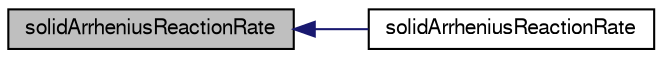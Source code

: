digraph "solidArrheniusReactionRate"
{
  bgcolor="transparent";
  edge [fontname="FreeSans",fontsize="10",labelfontname="FreeSans",labelfontsize="10"];
  node [fontname="FreeSans",fontsize="10",shape=record];
  rankdir="LR";
  Node1 [label="solidArrheniusReactionRate",height=0.2,width=0.4,color="black", fillcolor="grey75", style="filled", fontcolor="black"];
  Node1 -> Node2 [dir="back",color="midnightblue",fontsize="10",style="solid",fontname="FreeSans"];
  Node2 [label="solidArrheniusReactionRate",height=0.2,width=0.4,color="black",URL="$a30198.html#a9cbb6fa37e22901a105b500e57e1c7e8",tooltip="Construct from Istream. "];
}
